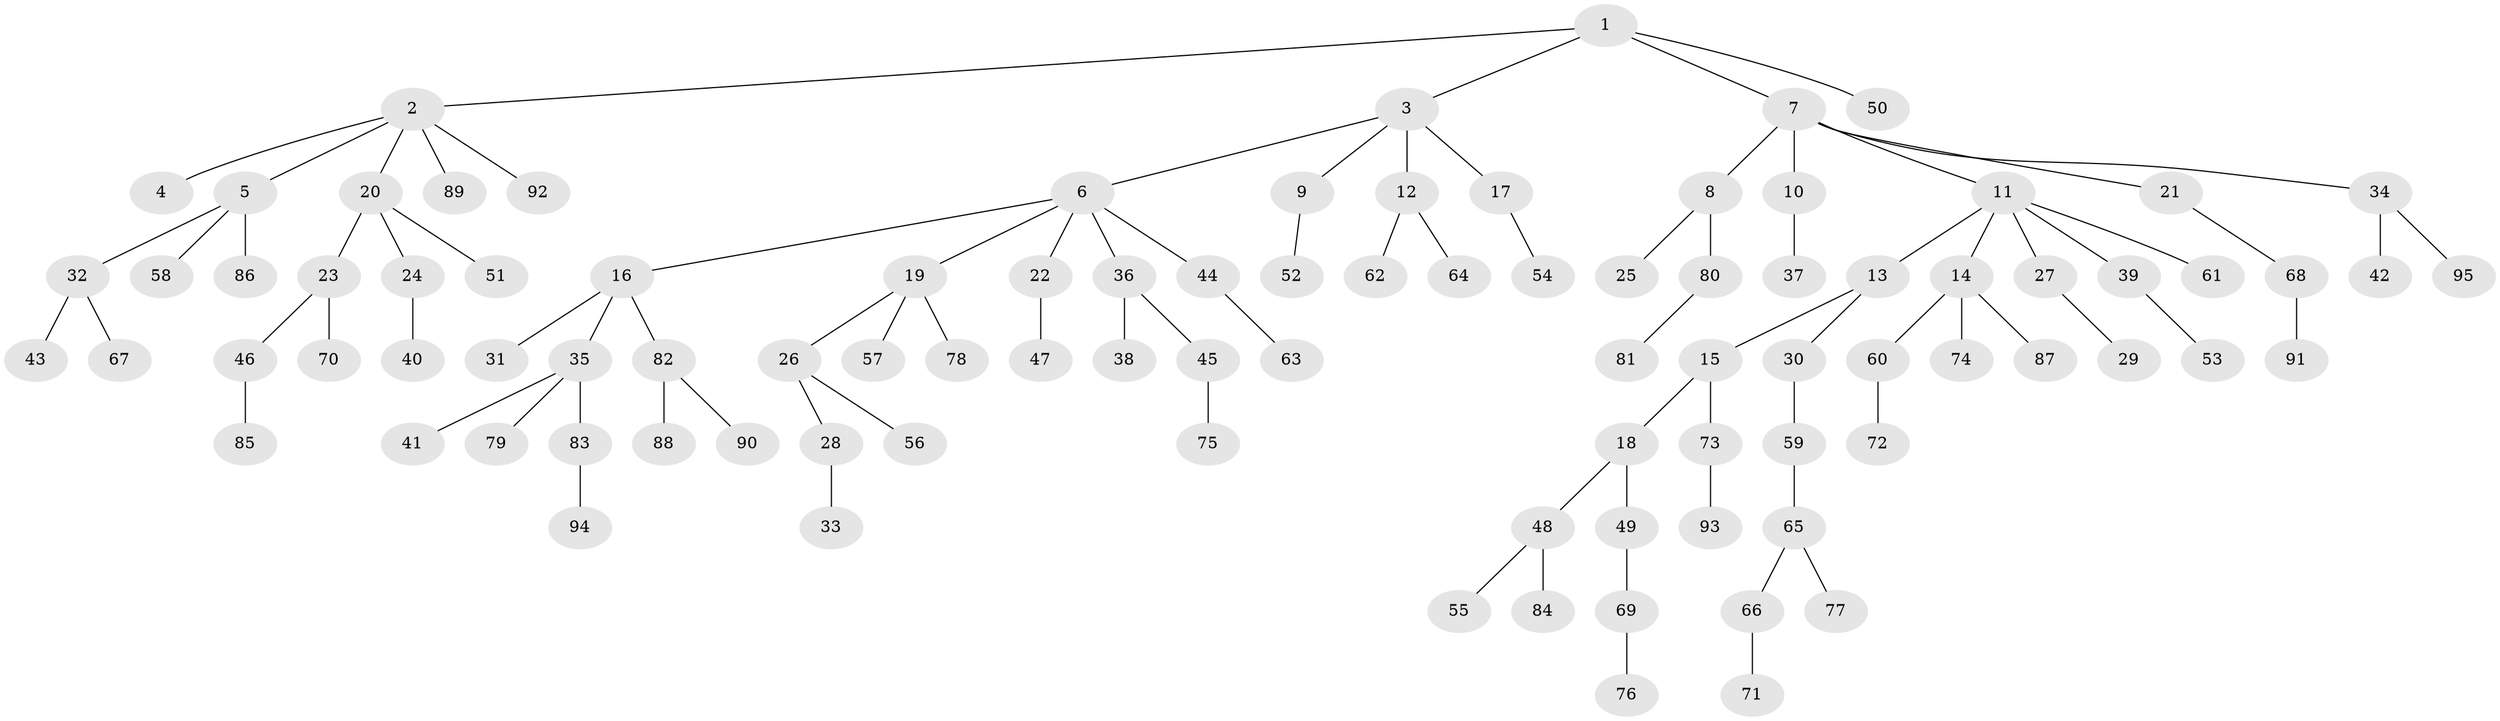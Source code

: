 // Generated by graph-tools (version 1.1) at 2025/02/03/09/25 03:02:31]
// undirected, 95 vertices, 94 edges
graph export_dot {
graph [start="1"]
  node [color=gray90,style=filled];
  1;
  2;
  3;
  4;
  5;
  6;
  7;
  8;
  9;
  10;
  11;
  12;
  13;
  14;
  15;
  16;
  17;
  18;
  19;
  20;
  21;
  22;
  23;
  24;
  25;
  26;
  27;
  28;
  29;
  30;
  31;
  32;
  33;
  34;
  35;
  36;
  37;
  38;
  39;
  40;
  41;
  42;
  43;
  44;
  45;
  46;
  47;
  48;
  49;
  50;
  51;
  52;
  53;
  54;
  55;
  56;
  57;
  58;
  59;
  60;
  61;
  62;
  63;
  64;
  65;
  66;
  67;
  68;
  69;
  70;
  71;
  72;
  73;
  74;
  75;
  76;
  77;
  78;
  79;
  80;
  81;
  82;
  83;
  84;
  85;
  86;
  87;
  88;
  89;
  90;
  91;
  92;
  93;
  94;
  95;
  1 -- 2;
  1 -- 3;
  1 -- 7;
  1 -- 50;
  2 -- 4;
  2 -- 5;
  2 -- 20;
  2 -- 89;
  2 -- 92;
  3 -- 6;
  3 -- 9;
  3 -- 12;
  3 -- 17;
  5 -- 32;
  5 -- 58;
  5 -- 86;
  6 -- 16;
  6 -- 19;
  6 -- 22;
  6 -- 36;
  6 -- 44;
  7 -- 8;
  7 -- 10;
  7 -- 11;
  7 -- 21;
  7 -- 34;
  8 -- 25;
  8 -- 80;
  9 -- 52;
  10 -- 37;
  11 -- 13;
  11 -- 14;
  11 -- 27;
  11 -- 39;
  11 -- 61;
  12 -- 62;
  12 -- 64;
  13 -- 15;
  13 -- 30;
  14 -- 60;
  14 -- 74;
  14 -- 87;
  15 -- 18;
  15 -- 73;
  16 -- 31;
  16 -- 35;
  16 -- 82;
  17 -- 54;
  18 -- 48;
  18 -- 49;
  19 -- 26;
  19 -- 57;
  19 -- 78;
  20 -- 23;
  20 -- 24;
  20 -- 51;
  21 -- 68;
  22 -- 47;
  23 -- 46;
  23 -- 70;
  24 -- 40;
  26 -- 28;
  26 -- 56;
  27 -- 29;
  28 -- 33;
  30 -- 59;
  32 -- 43;
  32 -- 67;
  34 -- 42;
  34 -- 95;
  35 -- 41;
  35 -- 79;
  35 -- 83;
  36 -- 38;
  36 -- 45;
  39 -- 53;
  44 -- 63;
  45 -- 75;
  46 -- 85;
  48 -- 55;
  48 -- 84;
  49 -- 69;
  59 -- 65;
  60 -- 72;
  65 -- 66;
  65 -- 77;
  66 -- 71;
  68 -- 91;
  69 -- 76;
  73 -- 93;
  80 -- 81;
  82 -- 88;
  82 -- 90;
  83 -- 94;
}
